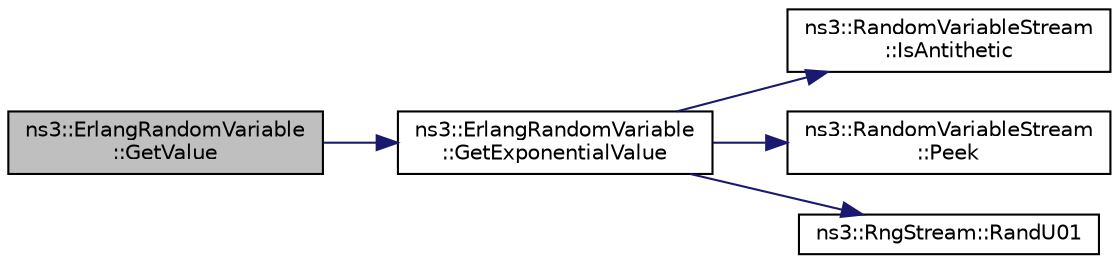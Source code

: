digraph "ns3::ErlangRandomVariable::GetValue"
{
 // LATEX_PDF_SIZE
  edge [fontname="Helvetica",fontsize="10",labelfontname="Helvetica",labelfontsize="10"];
  node [fontname="Helvetica",fontsize="10",shape=record];
  rankdir="LR";
  Node1 [label="ns3::ErlangRandomVariable\l::GetValue",height=0.2,width=0.4,color="black", fillcolor="grey75", style="filled", fontcolor="black",tooltip="Returns a random double from an Erlang distribution with the specified k and lambda."];
  Node1 -> Node2 [color="midnightblue",fontsize="10",style="solid",fontname="Helvetica"];
  Node2 [label="ns3::ErlangRandomVariable\l::GetExponentialValue",height=0.2,width=0.4,color="black", fillcolor="white", style="filled",URL="$classns3_1_1_erlang_random_variable.html#a3cc2a2c6aee746af38bc2174ff0830c9",tooltip="Returns a random double from an exponential distribution with the specified mean and upper bound."];
  Node2 -> Node3 [color="midnightblue",fontsize="10",style="solid",fontname="Helvetica"];
  Node3 [label="ns3::RandomVariableStream\l::IsAntithetic",height=0.2,width=0.4,color="black", fillcolor="white", style="filled",URL="$classns3_1_1_random_variable_stream.html#ae8f50692f36f1403a22d0cbb9c488db2",tooltip="Check if antithetic values will be generated."];
  Node2 -> Node4 [color="midnightblue",fontsize="10",style="solid",fontname="Helvetica"];
  Node4 [label="ns3::RandomVariableStream\l::Peek",height=0.2,width=0.4,color="black", fillcolor="white", style="filled",URL="$classns3_1_1_random_variable_stream.html#a72b37a5c0a574a51df77d378d9101936",tooltip="Get the pointer to the underlying RngStream."];
  Node2 -> Node5 [color="midnightblue",fontsize="10",style="solid",fontname="Helvetica"];
  Node5 [label="ns3::RngStream::RandU01",height=0.2,width=0.4,color="black", fillcolor="white", style="filled",URL="$classns3_1_1_rng_stream.html#a46be36426b8bc712e9de468b63558c22",tooltip="Generate the next random number for this stream."];
}
